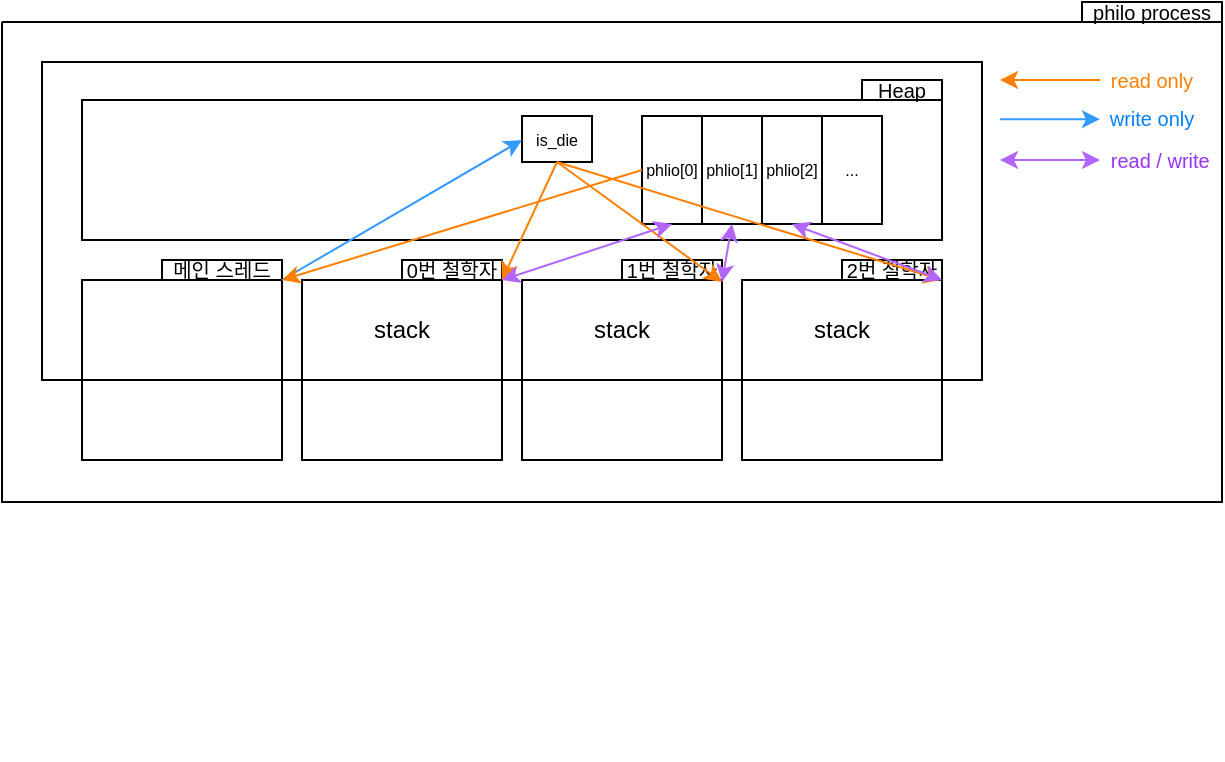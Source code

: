 <mxfile version="16.6.4" type="device"><diagram id="tbqiE4dbGTn-jO08lg78" name="Page-1"><mxGraphModel dx="789" dy="336" grid="0" gridSize="10" guides="1" tooltips="1" connect="1" arrows="1" fold="1" page="1" pageScale="1" pageWidth="827" pageHeight="1169" math="0" shadow="0"><root><mxCell id="0"/><mxCell id="1" parent="0"/><mxCell id="xR-c-VvxrOip-rtL6C1P-1" value="" style="swimlane;startSize=0;fillColor=none;" parent="1" vertex="1"><mxGeometry x="20" y="20" width="610" height="240" as="geometry"/></mxCell><mxCell id="xR-c-VvxrOip-rtL6C1P-2" value="" style="rounded=0;whiteSpace=wrap;html=1;" parent="xR-c-VvxrOip-rtL6C1P-1" vertex="1"><mxGeometry x="20" y="20" width="470" height="159" as="geometry"/></mxCell><mxCell id="xR-c-VvxrOip-rtL6C1P-11" value="" style="group" parent="xR-c-VvxrOip-rtL6C1P-1" vertex="1" connectable="0"><mxGeometry x="40" y="129" width="100" height="240" as="geometry"/></mxCell><mxCell id="xR-c-VvxrOip-rtL6C1P-5" value="" style="rounded=0;whiteSpace=wrap;html=1;fillColor=default;" parent="xR-c-VvxrOip-rtL6C1P-11" vertex="1"><mxGeometry width="100" height="50" as="geometry"/></mxCell><mxCell id="xR-c-VvxrOip-rtL6C1P-10" value="" style="rounded=0;whiteSpace=wrap;html=1;fillColor=default;" parent="xR-c-VvxrOip-rtL6C1P-11" vertex="1"><mxGeometry y="50" width="100" height="40" as="geometry"/></mxCell><mxCell id="xR-c-VvxrOip-rtL6C1P-12" value="" style="group" parent="xR-c-VvxrOip-rtL6C1P-1" vertex="1" connectable="0"><mxGeometry x="150" y="129" width="100" height="240" as="geometry"/></mxCell><mxCell id="xR-c-VvxrOip-rtL6C1P-13" value="stack" style="rounded=0;whiteSpace=wrap;html=1;fillColor=default;" parent="xR-c-VvxrOip-rtL6C1P-12" vertex="1"><mxGeometry width="100" height="50" as="geometry"/></mxCell><mxCell id="xR-c-VvxrOip-rtL6C1P-14" value="" style="rounded=0;whiteSpace=wrap;html=1;fillColor=default;" parent="xR-c-VvxrOip-rtL6C1P-12" vertex="1"><mxGeometry y="50" width="100" height="40" as="geometry"/></mxCell><mxCell id="xR-c-VvxrOip-rtL6C1P-15" value="" style="group" parent="xR-c-VvxrOip-rtL6C1P-1" vertex="1" connectable="0"><mxGeometry x="260" y="129" width="100" height="240" as="geometry"/></mxCell><mxCell id="xR-c-VvxrOip-rtL6C1P-16" value="stack" style="rounded=0;whiteSpace=wrap;html=1;fillColor=default;" parent="xR-c-VvxrOip-rtL6C1P-15" vertex="1"><mxGeometry width="100" height="50" as="geometry"/></mxCell><mxCell id="xR-c-VvxrOip-rtL6C1P-17" value="" style="rounded=0;whiteSpace=wrap;html=1;fillColor=default;" parent="xR-c-VvxrOip-rtL6C1P-15" vertex="1"><mxGeometry y="50" width="100" height="40" as="geometry"/></mxCell><mxCell id="xR-c-VvxrOip-rtL6C1P-18" value="" style="group" parent="xR-c-VvxrOip-rtL6C1P-1" vertex="1" connectable="0"><mxGeometry x="370" y="129" width="100" height="240" as="geometry"/></mxCell><mxCell id="xR-c-VvxrOip-rtL6C1P-19" value="stack" style="rounded=0;whiteSpace=wrap;html=1;fillColor=default;" parent="xR-c-VvxrOip-rtL6C1P-18" vertex="1"><mxGeometry width="100" height="50" as="geometry"/></mxCell><mxCell id="xR-c-VvxrOip-rtL6C1P-20" value="" style="rounded=0;whiteSpace=wrap;html=1;fillColor=default;" parent="xR-c-VvxrOip-rtL6C1P-18" vertex="1"><mxGeometry y="50" width="100" height="40" as="geometry"/></mxCell><mxCell id="xR-c-VvxrOip-rtL6C1P-21" value="" style="rounded=0;whiteSpace=wrap;html=1;fillColor=default;" parent="xR-c-VvxrOip-rtL6C1P-1" vertex="1"><mxGeometry x="40" y="39" width="430" height="70" as="geometry"/></mxCell><mxCell id="xR-c-VvxrOip-rtL6C1P-22" value="Heap" style="text;html=1;strokeColor=default;fillColor=default;align=center;verticalAlign=middle;whiteSpace=wrap;rounded=0;fontSize=10;" parent="xR-c-VvxrOip-rtL6C1P-1" vertex="1"><mxGeometry x="430" y="29" width="40" height="10" as="geometry"/></mxCell><mxCell id="xR-c-VvxrOip-rtL6C1P-24" value="메인 스레드" style="text;html=1;strokeColor=default;fillColor=default;align=center;verticalAlign=middle;whiteSpace=wrap;rounded=0;fontSize=10;" parent="xR-c-VvxrOip-rtL6C1P-1" vertex="1"><mxGeometry x="80" y="119" width="60" height="10" as="geometry"/></mxCell><mxCell id="xR-c-VvxrOip-rtL6C1P-42" value="0번 철학자" style="text;html=1;strokeColor=default;fillColor=default;align=center;verticalAlign=middle;whiteSpace=wrap;rounded=0;fontSize=10;" parent="xR-c-VvxrOip-rtL6C1P-1" vertex="1"><mxGeometry x="200" y="119" width="50" height="10" as="geometry"/></mxCell><mxCell id="xR-c-VvxrOip-rtL6C1P-43" value="1번 철학자" style="text;html=1;strokeColor=default;fillColor=default;align=center;verticalAlign=middle;whiteSpace=wrap;rounded=0;fontSize=10;" parent="xR-c-VvxrOip-rtL6C1P-1" vertex="1"><mxGeometry x="310" y="119" width="50" height="10" as="geometry"/></mxCell><mxCell id="xR-c-VvxrOip-rtL6C1P-44" value="2번 철학자" style="text;html=1;strokeColor=default;fillColor=default;align=center;verticalAlign=middle;whiteSpace=wrap;rounded=0;fontSize=10;" parent="xR-c-VvxrOip-rtL6C1P-1" vertex="1"><mxGeometry x="420" y="119" width="50" height="10" as="geometry"/></mxCell><mxCell id="xR-c-VvxrOip-rtL6C1P-49" value="" style="group" parent="xR-c-VvxrOip-rtL6C1P-1" vertex="1" connectable="0"><mxGeometry x="320" y="47" width="120" height="54" as="geometry"/></mxCell><mxCell id="xR-c-VvxrOip-rtL6C1P-45" value="phlio[0]" style="rounded=0;whiteSpace=wrap;html=1;fontSize=8;strokeColor=default;fillColor=default;" parent="xR-c-VvxrOip-rtL6C1P-49" vertex="1"><mxGeometry width="30" height="54" as="geometry"/></mxCell><mxCell id="xR-c-VvxrOip-rtL6C1P-46" value="&lt;span&gt;phlio[1]&lt;/span&gt;" style="rounded=0;whiteSpace=wrap;html=1;fontSize=8;strokeColor=default;fillColor=default;" parent="xR-c-VvxrOip-rtL6C1P-49" vertex="1"><mxGeometry x="30" width="30" height="54" as="geometry"/></mxCell><mxCell id="xR-c-VvxrOip-rtL6C1P-47" value="&lt;span&gt;phlio[2]&lt;/span&gt;" style="rounded=0;whiteSpace=wrap;html=1;fontSize=8;strokeColor=default;fillColor=default;" parent="xR-c-VvxrOip-rtL6C1P-49" vertex="1"><mxGeometry x="60" width="30" height="54" as="geometry"/></mxCell><mxCell id="xR-c-VvxrOip-rtL6C1P-48" value="..." style="rounded=0;whiteSpace=wrap;html=1;fontSize=8;strokeColor=default;fillColor=default;" parent="xR-c-VvxrOip-rtL6C1P-49" vertex="1"><mxGeometry x="90" width="30" height="54" as="geometry"/></mxCell><mxCell id="xR-c-VvxrOip-rtL6C1P-51" value="is_die" style="rounded=0;whiteSpace=wrap;html=1;fontSize=8;strokeColor=default;fillColor=default;" parent="xR-c-VvxrOip-rtL6C1P-1" vertex="1"><mxGeometry x="260" y="47" width="35" height="23" as="geometry"/></mxCell><mxCell id="xR-c-VvxrOip-rtL6C1P-52" value="" style="endArrow=classic;html=1;rounded=0;fontSize=8;strokeColor=#3399FF;exitX=1;exitY=0;exitDx=0;exitDy=0;" parent="xR-c-VvxrOip-rtL6C1P-1" source="xR-c-VvxrOip-rtL6C1P-5" edge="1"><mxGeometry width="50" height="50" relative="1" as="geometry"><mxPoint x="90" y="180" as="sourcePoint"/><mxPoint x="260" y="59" as="targetPoint"/></mxGeometry></mxCell><mxCell id="xR-c-VvxrOip-rtL6C1P-53" value="" style="endArrow=classic;html=1;rounded=0;fontSize=8;exitX=0.5;exitY=1;exitDx=0;exitDy=0;strokeColor=#FF8000;entryX=1;entryY=0;entryDx=0;entryDy=0;" parent="xR-c-VvxrOip-rtL6C1P-1" source="xR-c-VvxrOip-rtL6C1P-51" target="xR-c-VvxrOip-rtL6C1P-13" edge="1"><mxGeometry width="50" height="50" relative="1" as="geometry"><mxPoint x="96.48" y="139.06" as="sourcePoint"/><mxPoint x="200" y="180" as="targetPoint"/></mxGeometry></mxCell><mxCell id="xR-c-VvxrOip-rtL6C1P-54" value="" style="endArrow=classic;html=1;rounded=0;fontSize=8;exitX=0.5;exitY=1;exitDx=0;exitDy=0;strokeColor=#FF8000;" parent="xR-c-VvxrOip-rtL6C1P-1" source="xR-c-VvxrOip-rtL6C1P-51" edge="1"><mxGeometry width="50" height="50" relative="1" as="geometry"><mxPoint x="287.5" y="80" as="sourcePoint"/><mxPoint x="360" y="130" as="targetPoint"/></mxGeometry></mxCell><mxCell id="xR-c-VvxrOip-rtL6C1P-55" value="" style="endArrow=classic;html=1;rounded=0;fontSize=8;exitX=0.5;exitY=1;exitDx=0;exitDy=0;entryX=1;entryY=0;entryDx=0;entryDy=0;strokeColor=#FF8000;" parent="xR-c-VvxrOip-rtL6C1P-1" source="xR-c-VvxrOip-rtL6C1P-51" target="xR-c-VvxrOip-rtL6C1P-19" edge="1"><mxGeometry width="50" height="50" relative="1" as="geometry"><mxPoint x="287.5" y="80" as="sourcePoint"/><mxPoint x="320" y="139" as="targetPoint"/></mxGeometry></mxCell><mxCell id="xR-c-VvxrOip-rtL6C1P-56" value="" style="endArrow=classic;html=1;rounded=0;fontSize=8;exitX=0;exitY=0.5;exitDx=0;exitDy=0;entryX=1;entryY=0;entryDx=0;entryDy=0;strokeColor=#FF8000;" parent="xR-c-VvxrOip-rtL6C1P-1" source="xR-c-VvxrOip-rtL6C1P-45" target="xR-c-VvxrOip-rtL6C1P-5" edge="1"><mxGeometry width="50" height="50" relative="1" as="geometry"><mxPoint x="100" y="139" as="sourcePoint"/><mxPoint x="270" y="69" as="targetPoint"/></mxGeometry></mxCell><mxCell id="xR-c-VvxrOip-rtL6C1P-58" value="" style="endArrow=classic;html=1;rounded=0;fontSize=8;strokeColor=#FF8000;" parent="xR-c-VvxrOip-rtL6C1P-1" edge="1"><mxGeometry width="50" height="50" relative="1" as="geometry"><mxPoint x="549" y="29" as="sourcePoint"/><mxPoint x="499" y="29" as="targetPoint"/></mxGeometry></mxCell><mxCell id="xR-c-VvxrOip-rtL6C1P-59" value="" style="endArrow=classic;html=1;rounded=0;fontSize=8;strokeColor=#3399FF;" parent="xR-c-VvxrOip-rtL6C1P-1" edge="1"><mxGeometry width="50" height="50" relative="1" as="geometry"><mxPoint x="499" y="48.6" as="sourcePoint"/><mxPoint x="549" y="48.6" as="targetPoint"/></mxGeometry></mxCell><mxCell id="xR-c-VvxrOip-rtL6C1P-61" value="" style="endArrow=classic;startArrow=classic;html=1;rounded=0;fontSize=8;strokeColor=#B266FF;entryX=0.5;entryY=1;entryDx=0;entryDy=0;exitX=1;exitY=0;exitDx=0;exitDy=0;" parent="xR-c-VvxrOip-rtL6C1P-1" source="xR-c-VvxrOip-rtL6C1P-13" target="xR-c-VvxrOip-rtL6C1P-45" edge="1"><mxGeometry width="50" height="50" relative="1" as="geometry"><mxPoint x="250" y="210" as="sourcePoint"/><mxPoint x="300" y="160" as="targetPoint"/></mxGeometry></mxCell><mxCell id="xR-c-VvxrOip-rtL6C1P-64" value="" style="endArrow=classic;startArrow=classic;html=1;rounded=0;fontSize=8;strokeColor=#B266FF;entryX=0.5;entryY=1;entryDx=0;entryDy=0;" parent="xR-c-VvxrOip-rtL6C1P-1" target="xR-c-VvxrOip-rtL6C1P-46" edge="1"><mxGeometry width="50" height="50" relative="1" as="geometry"><mxPoint x="360" y="130" as="sourcePoint"/><mxPoint x="345" y="111" as="targetPoint"/></mxGeometry></mxCell><mxCell id="xR-c-VvxrOip-rtL6C1P-65" value="" style="endArrow=classic;startArrow=classic;html=1;rounded=0;fontSize=8;strokeColor=#B266FF;entryX=0.5;entryY=1;entryDx=0;entryDy=0;exitX=1;exitY=0;exitDx=0;exitDy=0;" parent="xR-c-VvxrOip-rtL6C1P-1" source="xR-c-VvxrOip-rtL6C1P-19" target="xR-c-VvxrOip-rtL6C1P-47" edge="1"><mxGeometry width="50" height="50" relative="1" as="geometry"><mxPoint x="320" y="189" as="sourcePoint"/><mxPoint x="375" y="111" as="targetPoint"/></mxGeometry></mxCell><mxCell id="xR-c-VvxrOip-rtL6C1P-66" value="" style="endArrow=classic;startArrow=classic;html=1;rounded=0;fontSize=8;strokeColor=#B266FF;" parent="xR-c-VvxrOip-rtL6C1P-1" edge="1"><mxGeometry width="50" height="50" relative="1" as="geometry"><mxPoint x="499" y="69" as="sourcePoint"/><mxPoint x="549" y="69" as="targetPoint"/></mxGeometry></mxCell><mxCell id="xR-c-VvxrOip-rtL6C1P-69" value="read only" style="text;html=1;strokeColor=none;fillColor=none;align=center;verticalAlign=middle;whiteSpace=wrap;rounded=0;fontSize=10;fontColor=#FF8000;" parent="xR-c-VvxrOip-rtL6C1P-1" vertex="1"><mxGeometry x="550" y="24" width="50" height="10" as="geometry"/></mxCell><mxCell id="xR-c-VvxrOip-rtL6C1P-70" value="write only" style="text;html=1;strokeColor=none;fillColor=none;align=center;verticalAlign=middle;whiteSpace=wrap;rounded=0;fontSize=10;fontColor=#007FFF;" parent="xR-c-VvxrOip-rtL6C1P-1" vertex="1"><mxGeometry x="550" y="43" width="50" height="10" as="geometry"/></mxCell><mxCell id="xR-c-VvxrOip-rtL6C1P-71" value="read / write&amp;nbsp;" style="text;html=1;strokeColor=none;fillColor=none;align=center;verticalAlign=middle;whiteSpace=wrap;rounded=0;fontSize=10;fontColor=#9933FF;" parent="xR-c-VvxrOip-rtL6C1P-1" vertex="1"><mxGeometry x="551" y="64" width="59" height="10" as="geometry"/></mxCell><mxCell id="xR-c-VvxrOip-rtL6C1P-50" value="philo process" style="text;html=1;strokeColor=default;fillColor=default;align=center;verticalAlign=middle;whiteSpace=wrap;rounded=0;fontSize=10;" parent="1" vertex="1"><mxGeometry x="560" y="10" width="70" height="10" as="geometry"/></mxCell></root></mxGraphModel></diagram></mxfile>